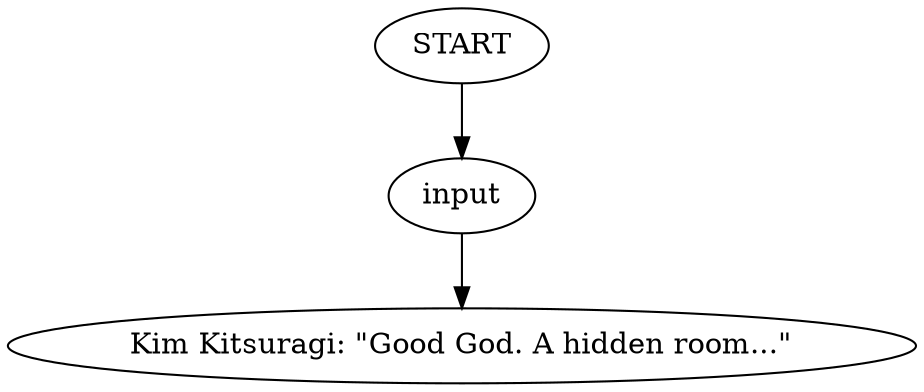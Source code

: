 # DOOMED S1 / KIM WEAPON CACHE barks
# Spoken when entering the hidden weapon cache with Kim
# ==================================================
digraph G {
	  0 [label="START"];
	  1 [label="input"];
	  2 [label="Kim Kitsuragi: \"Good God. A hidden room...\""];
	  0 -> 1
	  1 -> 2
}

